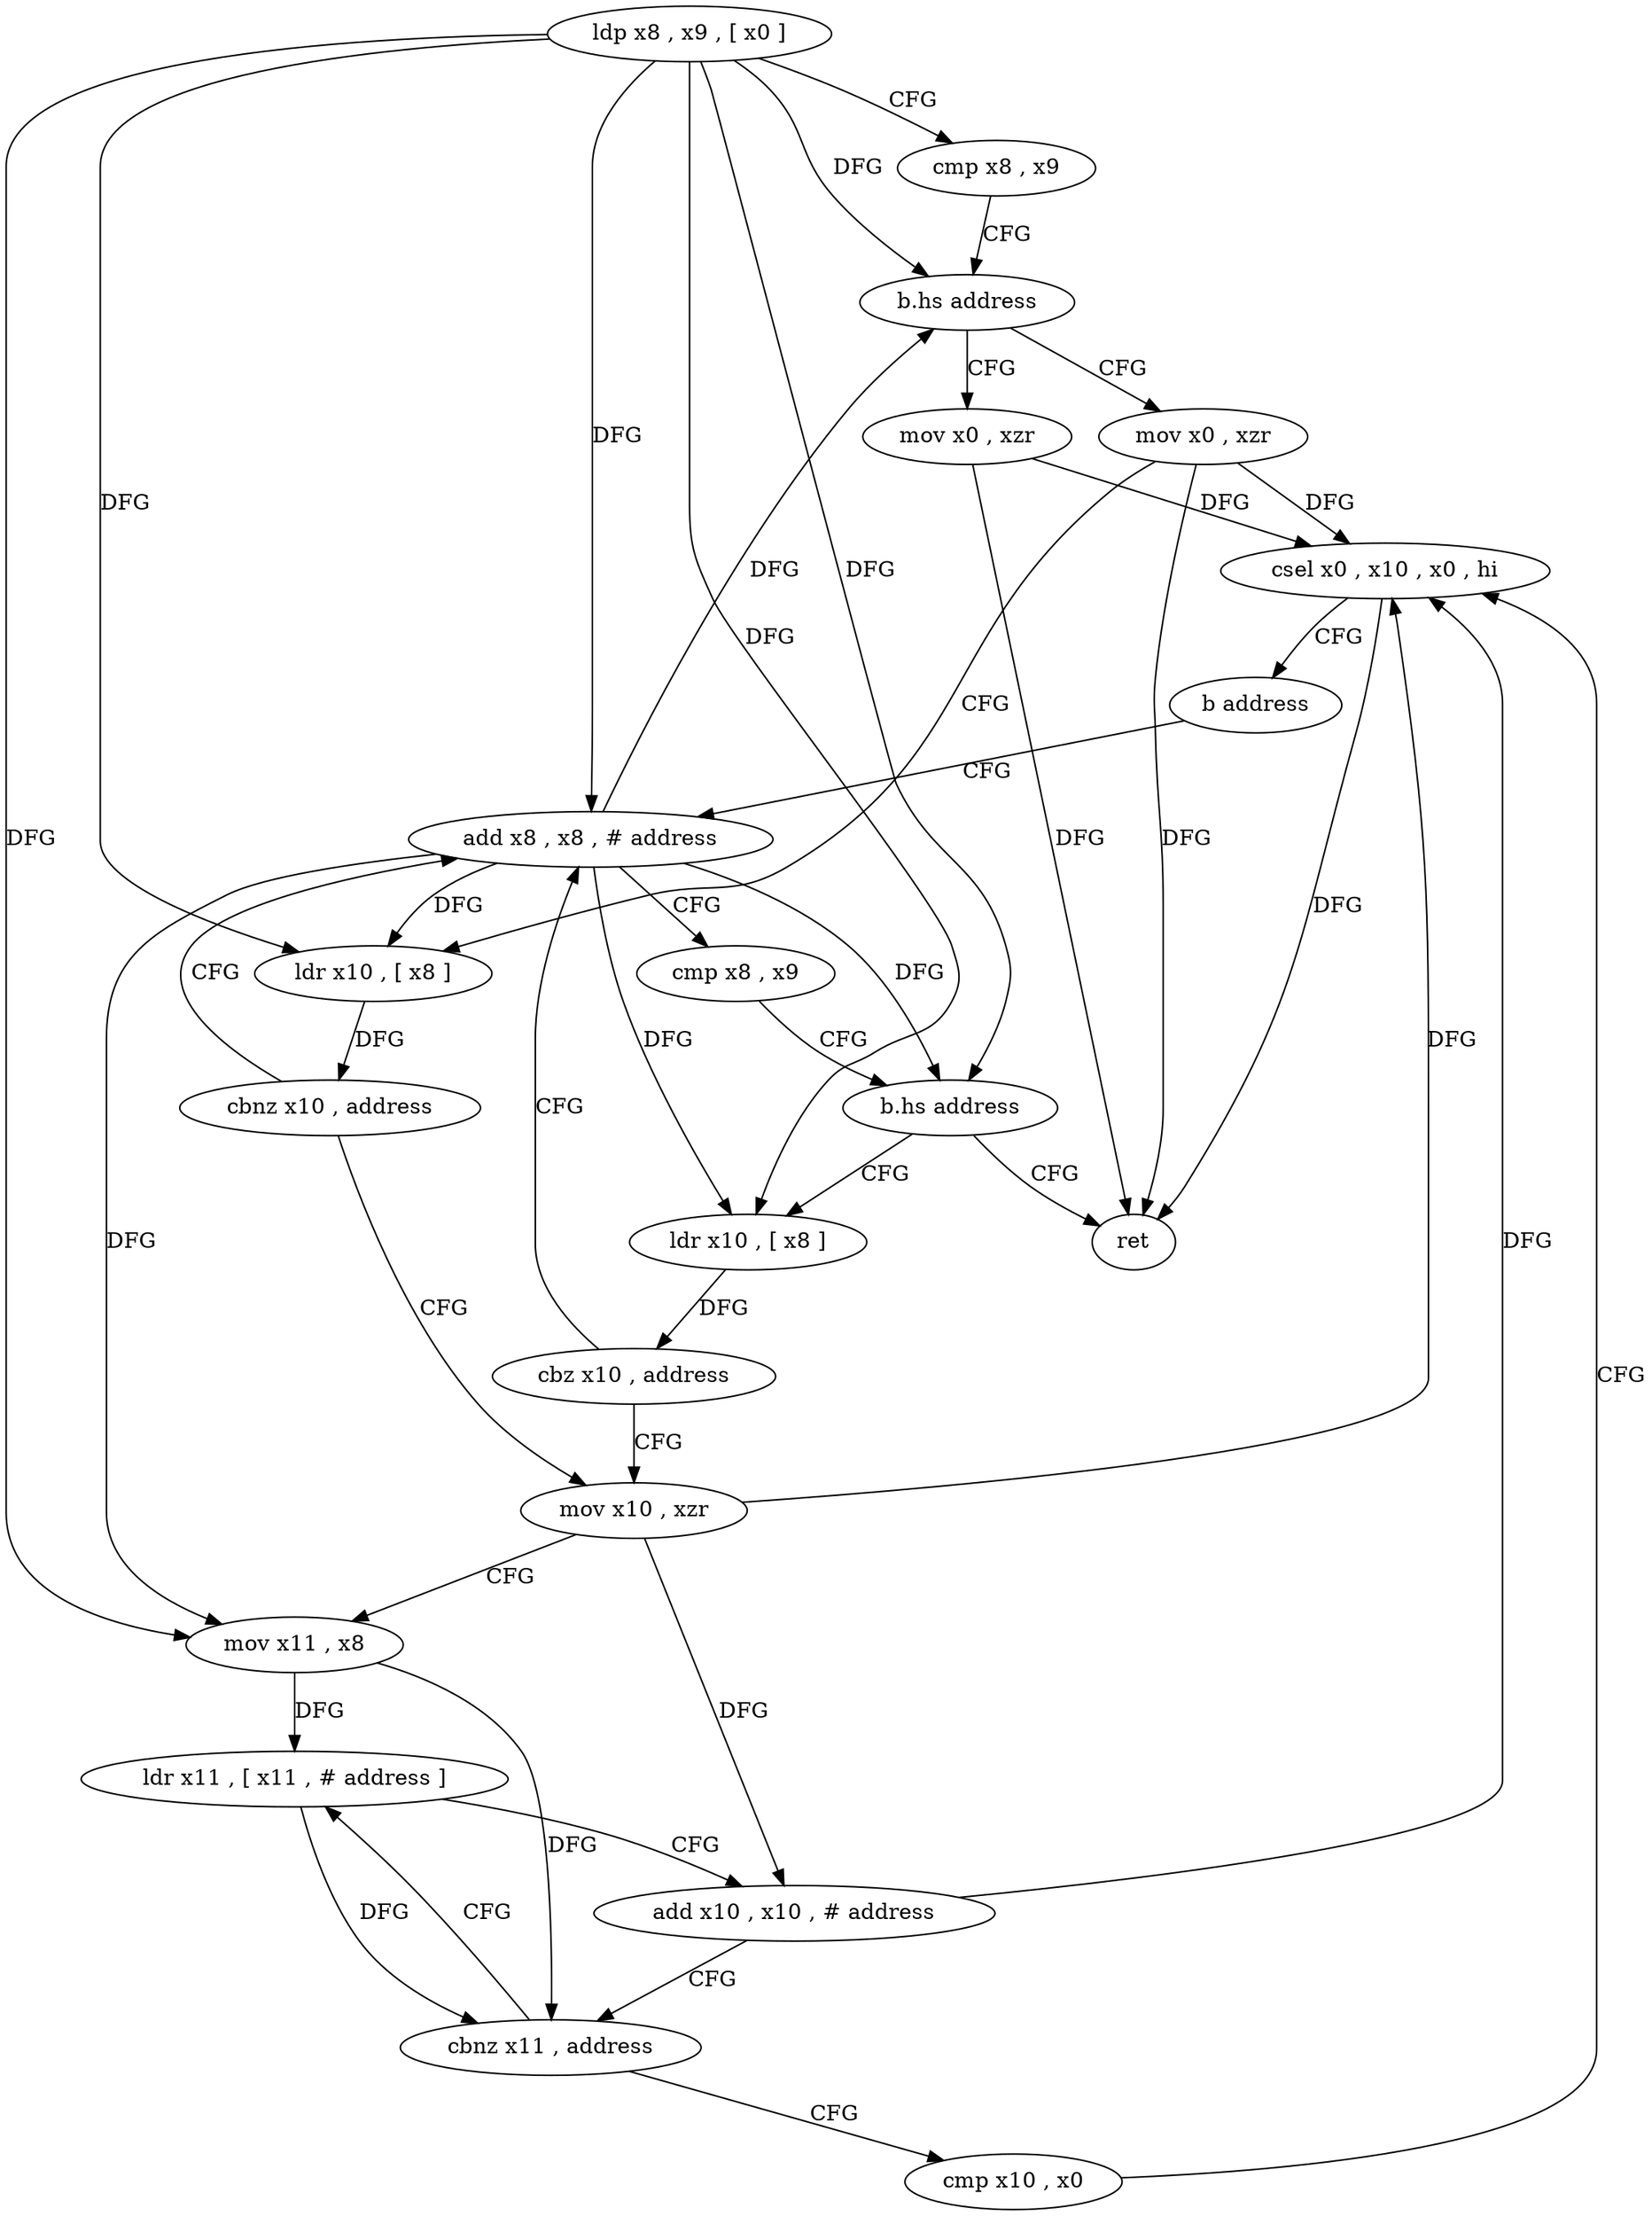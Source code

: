 digraph "func" {
"4219992" [label = "ldp x8 , x9 , [ x0 ]" ]
"4219996" [label = "cmp x8 , x9" ]
"4220000" [label = "b.hs address" ]
"4220068" [label = "mov x0 , xzr" ]
"4220004" [label = "mov x0 , xzr" ]
"4220072" [label = "ret" ]
"4220008" [label = "ldr x10 , [ x8 ]" ]
"4220012" [label = "cbnz x10 , address" ]
"4220036" [label = "mov x10 , xzr" ]
"4220016" [label = "add x8 , x8 , # address" ]
"4220040" [label = "mov x11 , x8" ]
"4220044" [label = "ldr x11 , [ x11 , # address ]" ]
"4220020" [label = "cmp x8 , x9" ]
"4220024" [label = "b.hs address" ]
"4220028" [label = "ldr x10 , [ x8 ]" ]
"4220048" [label = "add x10 , x10 , # address" ]
"4220052" [label = "cbnz x11 , address" ]
"4220056" [label = "cmp x10 , x0" ]
"4220060" [label = "csel x0 , x10 , x0 , hi" ]
"4220064" [label = "b address" ]
"4220032" [label = "cbz x10 , address" ]
"4219992" -> "4219996" [ label = "CFG" ]
"4219992" -> "4220000" [ label = "DFG" ]
"4219992" -> "4220008" [ label = "DFG" ]
"4219992" -> "4220040" [ label = "DFG" ]
"4219992" -> "4220016" [ label = "DFG" ]
"4219992" -> "4220024" [ label = "DFG" ]
"4219992" -> "4220028" [ label = "DFG" ]
"4219996" -> "4220000" [ label = "CFG" ]
"4220000" -> "4220068" [ label = "CFG" ]
"4220000" -> "4220004" [ label = "CFG" ]
"4220068" -> "4220072" [ label = "DFG" ]
"4220068" -> "4220060" [ label = "DFG" ]
"4220004" -> "4220008" [ label = "CFG" ]
"4220004" -> "4220072" [ label = "DFG" ]
"4220004" -> "4220060" [ label = "DFG" ]
"4220008" -> "4220012" [ label = "DFG" ]
"4220012" -> "4220036" [ label = "CFG" ]
"4220012" -> "4220016" [ label = "CFG" ]
"4220036" -> "4220040" [ label = "CFG" ]
"4220036" -> "4220048" [ label = "DFG" ]
"4220036" -> "4220060" [ label = "DFG" ]
"4220016" -> "4220020" [ label = "CFG" ]
"4220016" -> "4220008" [ label = "DFG" ]
"4220016" -> "4220040" [ label = "DFG" ]
"4220016" -> "4220000" [ label = "DFG" ]
"4220016" -> "4220024" [ label = "DFG" ]
"4220016" -> "4220028" [ label = "DFG" ]
"4220040" -> "4220044" [ label = "DFG" ]
"4220040" -> "4220052" [ label = "DFG" ]
"4220044" -> "4220048" [ label = "CFG" ]
"4220044" -> "4220052" [ label = "DFG" ]
"4220020" -> "4220024" [ label = "CFG" ]
"4220024" -> "4220072" [ label = "CFG" ]
"4220024" -> "4220028" [ label = "CFG" ]
"4220028" -> "4220032" [ label = "DFG" ]
"4220048" -> "4220052" [ label = "CFG" ]
"4220048" -> "4220060" [ label = "DFG" ]
"4220052" -> "4220044" [ label = "CFG" ]
"4220052" -> "4220056" [ label = "CFG" ]
"4220056" -> "4220060" [ label = "CFG" ]
"4220060" -> "4220064" [ label = "CFG" ]
"4220060" -> "4220072" [ label = "DFG" ]
"4220064" -> "4220016" [ label = "CFG" ]
"4220032" -> "4220016" [ label = "CFG" ]
"4220032" -> "4220036" [ label = "CFG" ]
}
